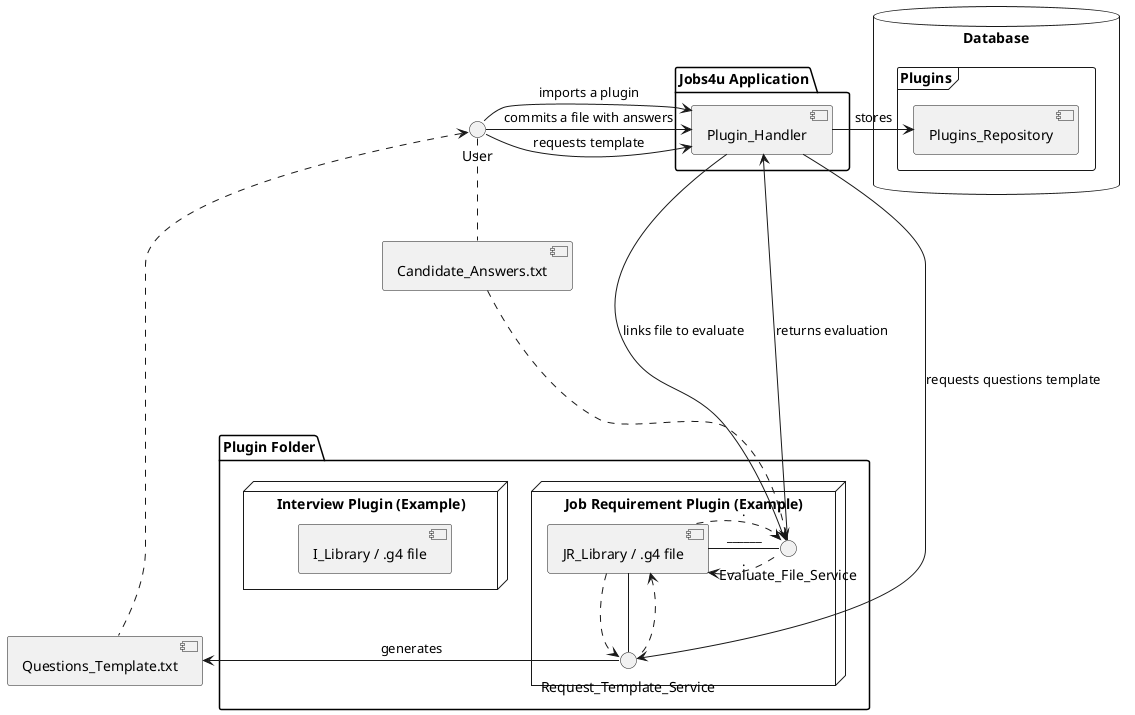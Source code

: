 @startuml

() User

[Questions_Template.txt]

[Candidate_Answers.txt]

folder "Plugin Folder" {
    node "Job Requirement Plugin (Example)" {
        () Request_Template_Service
        () Evaluate_File_Service
        Request_Template_Service -down- [JR_Library / .g4 file]
        Evaluate_File_Service -left- [JR_Library / .g4 file] : ______

    }

    node "Interview Plugin (Example)" {
            [I_Library / .g4 file]
        }
}

package "Jobs4u Application"{
   [Plugin_Handler]
}

database "Database"{
    frame "Plugins"{
    [Plugins_Repository]
    }
}

User -right-> [Plugin_Handler] : requests template
[Plugin_Handler] -down-> Request_Template_Service : requests questions template
[JR_Library / .g4 file] .down.> Request_Template_Service
Request_Template_Service .up.> [JR_Library / .g4 file]
Request_Template_Service -right-> [Questions_Template.txt] : generates
[Questions_Template.txt] .up.> User

User -right-> [Plugin_Handler] : commits a file with answers
[Plugin_Handler] ----> Evaluate_File_Service : links file to evaluate
[Candidate_Answers.txt] .down.> Evaluate_File_Service
User .. [Candidate_Answers.txt]
Evaluate_File_Service .left.> [JR_Library / .g4 file] : .
[JR_Library / .g4 file] .right.> Evaluate_File_Service : .
Evaluate_File_Service -up-> [Plugin_Handler] : returns evaluation

User -right-> [Plugin_Handler] : imports a plugin
[Plugin_Handler] -right-> [Plugins_Repository] : stores

@enduml
